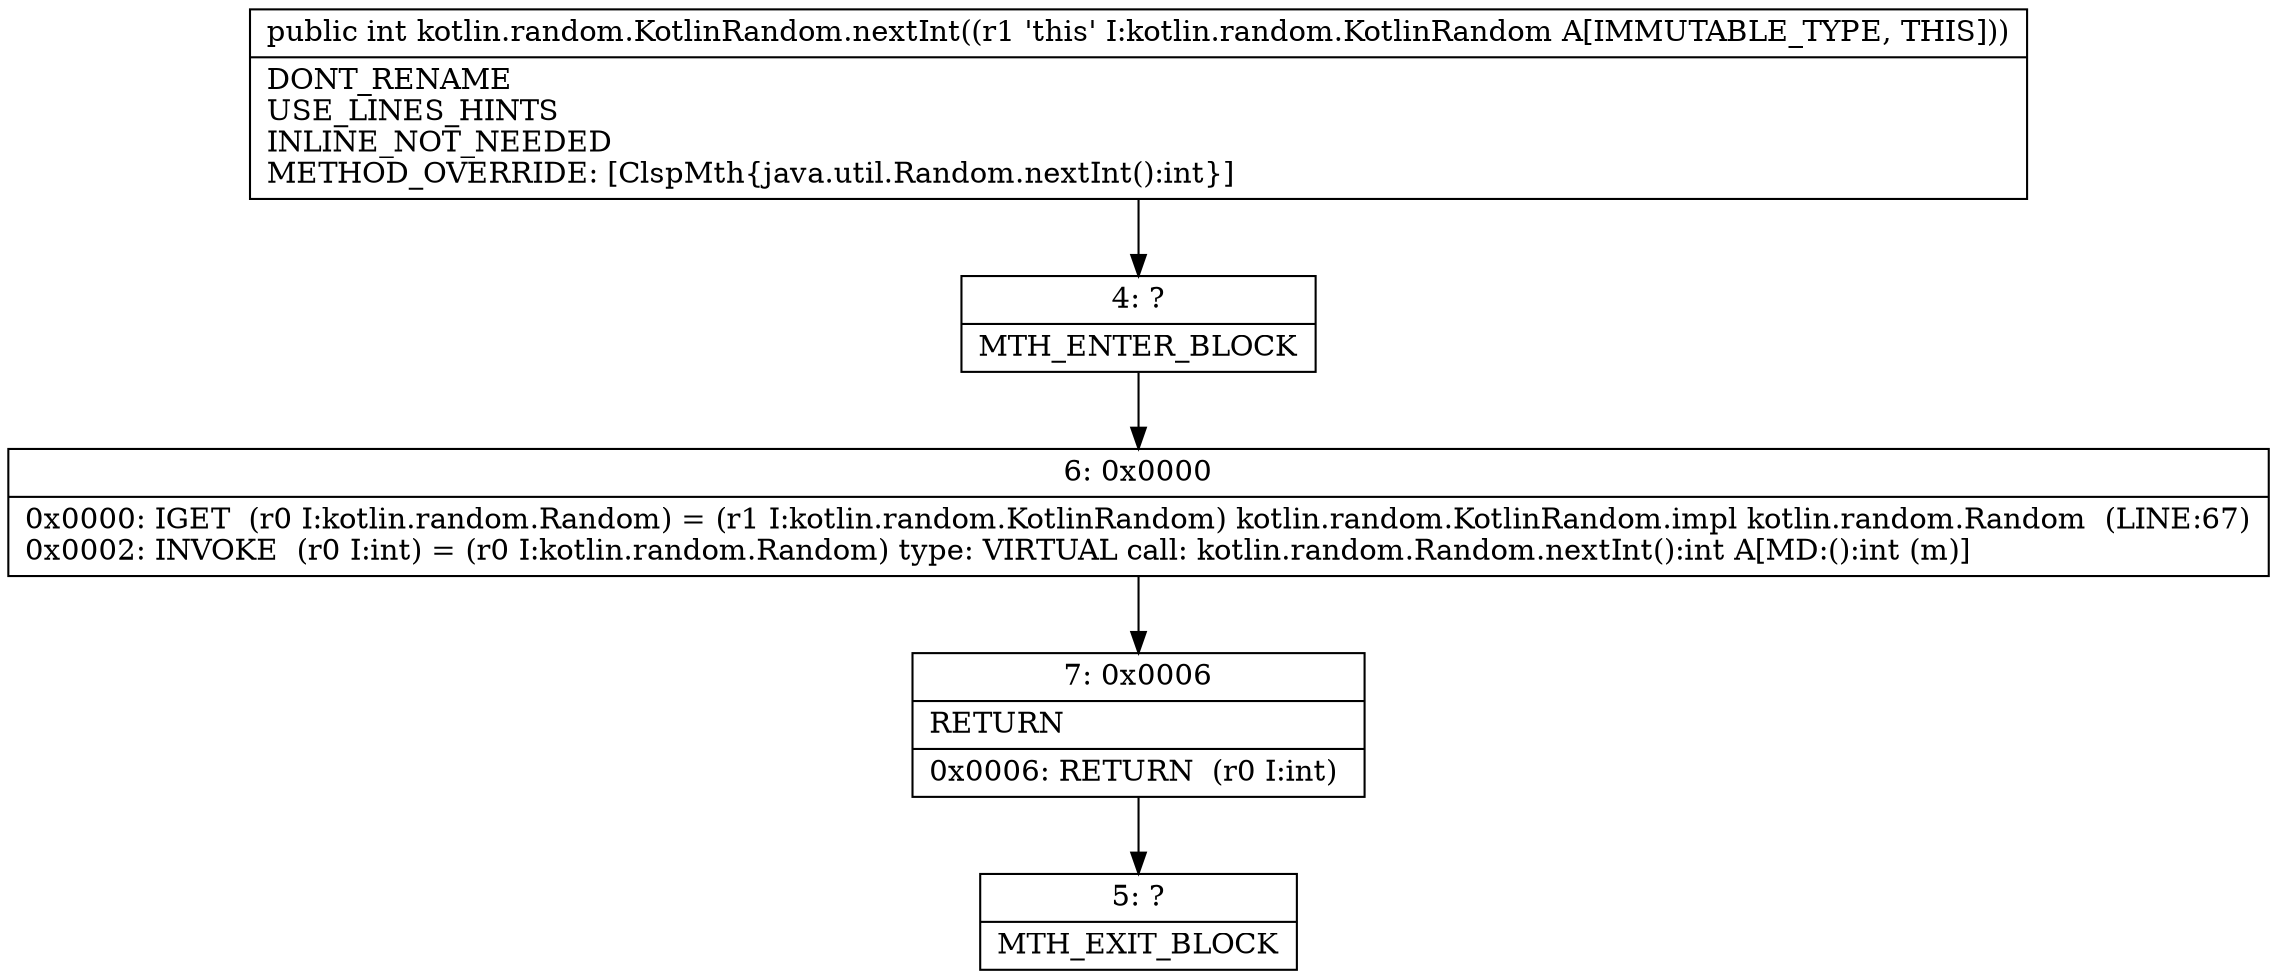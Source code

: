 digraph "CFG forkotlin.random.KotlinRandom.nextInt()I" {
Node_4 [shape=record,label="{4\:\ ?|MTH_ENTER_BLOCK\l}"];
Node_6 [shape=record,label="{6\:\ 0x0000|0x0000: IGET  (r0 I:kotlin.random.Random) = (r1 I:kotlin.random.KotlinRandom) kotlin.random.KotlinRandom.impl kotlin.random.Random  (LINE:67)\l0x0002: INVOKE  (r0 I:int) = (r0 I:kotlin.random.Random) type: VIRTUAL call: kotlin.random.Random.nextInt():int A[MD:():int (m)]\l}"];
Node_7 [shape=record,label="{7\:\ 0x0006|RETURN\l|0x0006: RETURN  (r0 I:int) \l}"];
Node_5 [shape=record,label="{5\:\ ?|MTH_EXIT_BLOCK\l}"];
MethodNode[shape=record,label="{public int kotlin.random.KotlinRandom.nextInt((r1 'this' I:kotlin.random.KotlinRandom A[IMMUTABLE_TYPE, THIS]))  | DONT_RENAME\lUSE_LINES_HINTS\lINLINE_NOT_NEEDED\lMETHOD_OVERRIDE: [ClspMth\{java.util.Random.nextInt():int\}]\l}"];
MethodNode -> Node_4;Node_4 -> Node_6;
Node_6 -> Node_7;
Node_7 -> Node_5;
}

